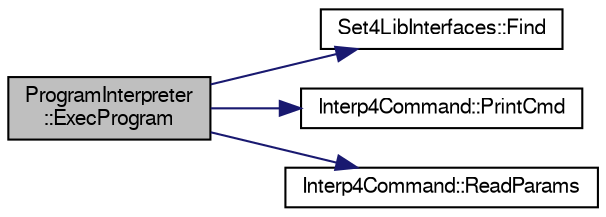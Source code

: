digraph "ProgramInterpreter::ExecProgram"
{
  edge [fontname="FreeSans",fontsize="10",labelfontname="FreeSans",labelfontsize="10"];
  node [fontname="FreeSans",fontsize="10",shape=record];
  rankdir="LR";
  Node0 [label="ProgramInterpreter\l::ExecProgram",height=0.2,width=0.4,color="black", fillcolor="grey75", style="filled", fontcolor="black"];
  Node0 -> Node1 [color="midnightblue",fontsize="10",style="solid",fontname="FreeSans"];
  Node1 [label="Set4LibInterfaces::Find",height=0.2,width=0.4,color="black", fillcolor="white", style="filled",URL="$classSet4LibInterfaces.html#adf40bcca97ab2937436c257bec09f542",tooltip="Znajduje wtyczke o nazwie sName w zbiorze i zwraca wskaznik dzielony na ta wtyczke do zmiennej LibInt..."];
  Node0 -> Node2 [color="midnightblue",fontsize="10",style="solid",fontname="FreeSans"];
  Node2 [label="Interp4Command::PrintCmd",height=0.2,width=0.4,color="black", fillcolor="white", style="filled",URL="$classInterp4Command.html#a08fbbf2a70cdac46930b0eba6f5f361c",tooltip="Wyświetla postać bieżącego polecenia (nazwę oraz wartości parametrów). "];
  Node0 -> Node3 [color="midnightblue",fontsize="10",style="solid",fontname="FreeSans"];
  Node3 [label="Interp4Command::ReadParams",height=0.2,width=0.4,color="black", fillcolor="white", style="filled",URL="$classInterp4Command.html#a3e15ef01af10fa8961926fd9b0274ab8",tooltip="Czyta wartości parametrów danego polecenia. "];
}
